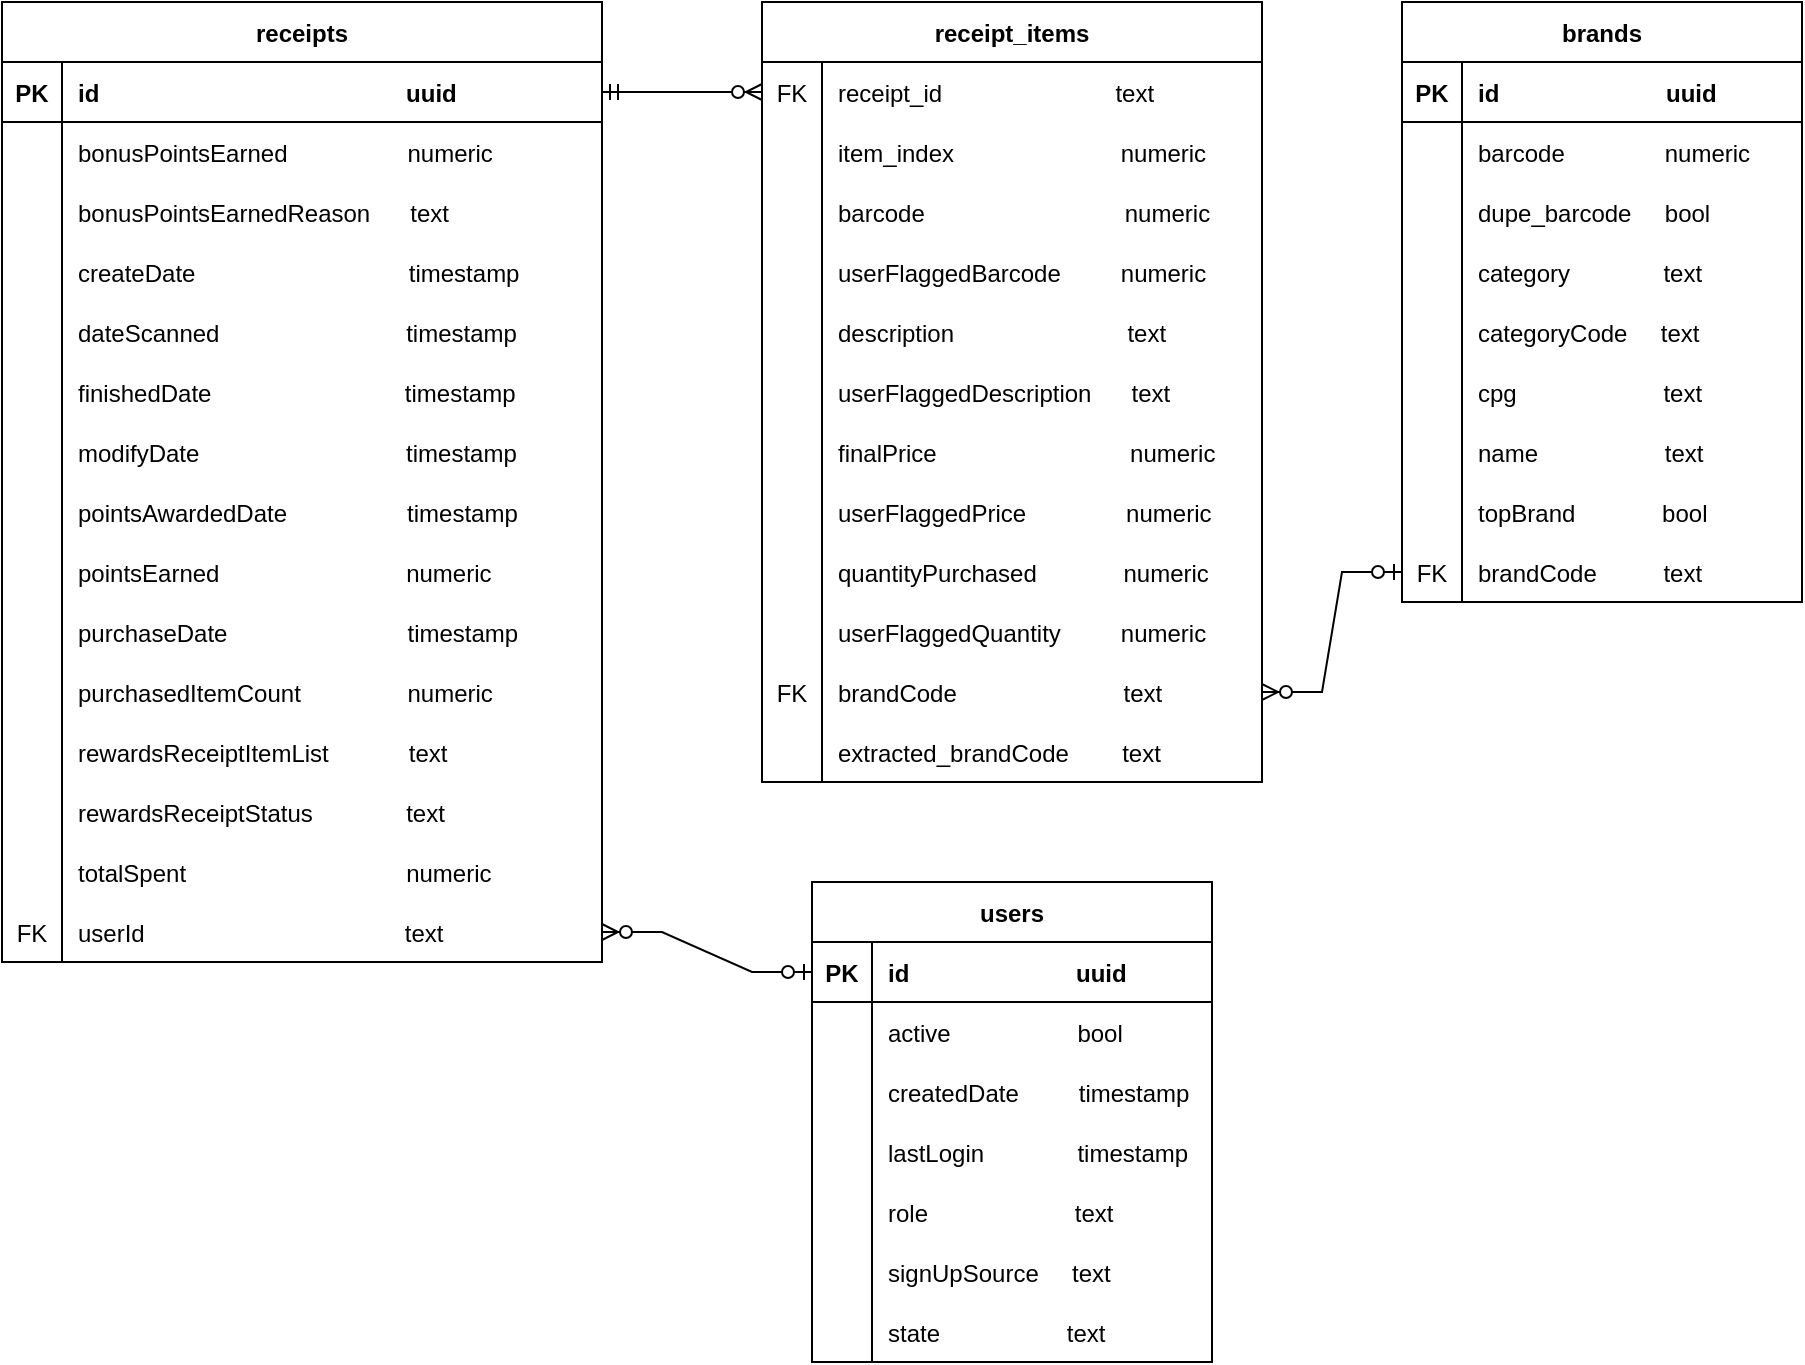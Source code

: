 <mxfile version="20.3.6" type="device"><diagram id="R2lEEEUBdFMjLlhIrx00" name="Page-1"><mxGraphModel dx="1089" dy="1278" grid="1" gridSize="10" guides="1" tooltips="1" connect="1" arrows="1" fold="1" page="1" pageScale="1" pageWidth="850" pageHeight="1100" math="0" shadow="0" extFonts="Permanent Marker^https://fonts.googleapis.com/css?family=Permanent+Marker"><root><mxCell id="0"/><mxCell id="1" parent="0"/><mxCell id="abhxAOQpCdb0KNwSJZCT-45" value="brands" style="shape=table;startSize=30;container=1;collapsible=1;childLayout=tableLayout;fixedRows=1;rowLines=0;fontStyle=1;align=center;resizeLast=1;" parent="1" vertex="1"><mxGeometry x="720" y="380" width="200" height="300" as="geometry"><mxRectangle x="440" y="600" width="70" height="30" as="alternateBounds"/></mxGeometry></mxCell><mxCell id="abhxAOQpCdb0KNwSJZCT-46" value="" style="shape=tableRow;horizontal=0;startSize=0;swimlaneHead=0;swimlaneBody=0;fillColor=none;collapsible=0;dropTarget=0;points=[[0,0.5],[1,0.5]];portConstraint=eastwest;top=0;left=0;right=0;bottom=1;" parent="abhxAOQpCdb0KNwSJZCT-45" vertex="1"><mxGeometry y="30" width="200" height="30" as="geometry"/></mxCell><mxCell id="abhxAOQpCdb0KNwSJZCT-47" value="PK" style="shape=partialRectangle;connectable=0;fillColor=none;top=0;left=0;bottom=0;right=0;fontStyle=1;overflow=hidden;" parent="abhxAOQpCdb0KNwSJZCT-46" vertex="1"><mxGeometry width="30" height="30" as="geometry"><mxRectangle width="30" height="30" as="alternateBounds"/></mxGeometry></mxCell><mxCell id="abhxAOQpCdb0KNwSJZCT-48" value="id                         uuid" style="shape=partialRectangle;connectable=0;fillColor=none;top=0;left=0;bottom=0;right=0;align=left;spacingLeft=6;fontStyle=1;overflow=hidden;" parent="abhxAOQpCdb0KNwSJZCT-46" vertex="1"><mxGeometry x="30" width="170" height="30" as="geometry"><mxRectangle width="170" height="30" as="alternateBounds"/></mxGeometry></mxCell><mxCell id="abhxAOQpCdb0KNwSJZCT-52" value="" style="shape=tableRow;horizontal=0;startSize=0;swimlaneHead=0;swimlaneBody=0;fillColor=none;collapsible=0;dropTarget=0;points=[[0,0.5],[1,0.5]];portConstraint=eastwest;top=0;left=0;right=0;bottom=0;" parent="abhxAOQpCdb0KNwSJZCT-45" vertex="1"><mxGeometry y="60" width="200" height="30" as="geometry"/></mxCell><mxCell id="abhxAOQpCdb0KNwSJZCT-53" value="" style="shape=partialRectangle;connectable=0;fillColor=none;top=0;left=0;bottom=0;right=0;editable=1;overflow=hidden;" parent="abhxAOQpCdb0KNwSJZCT-52" vertex="1"><mxGeometry width="30" height="30" as="geometry"><mxRectangle width="30" height="30" as="alternateBounds"/></mxGeometry></mxCell><mxCell id="abhxAOQpCdb0KNwSJZCT-54" value="barcode               numeric" style="shape=partialRectangle;connectable=0;fillColor=none;top=0;left=0;bottom=0;right=0;align=left;spacingLeft=6;overflow=hidden;" parent="abhxAOQpCdb0KNwSJZCT-52" vertex="1"><mxGeometry x="30" width="170" height="30" as="geometry"><mxRectangle width="170" height="30" as="alternateBounds"/></mxGeometry></mxCell><mxCell id="wHL3rknPHMb8ilde0WU6-1" value="" style="shape=tableRow;horizontal=0;startSize=0;swimlaneHead=0;swimlaneBody=0;fillColor=none;collapsible=0;dropTarget=0;points=[[0,0.5],[1,0.5]];portConstraint=eastwest;top=0;left=0;right=0;bottom=0;" parent="abhxAOQpCdb0KNwSJZCT-45" vertex="1"><mxGeometry y="90" width="200" height="30" as="geometry"/></mxCell><mxCell id="wHL3rknPHMb8ilde0WU6-2" value="" style="shape=partialRectangle;connectable=0;fillColor=none;top=0;left=0;bottom=0;right=0;editable=1;overflow=hidden;" parent="wHL3rknPHMb8ilde0WU6-1" vertex="1"><mxGeometry width="30" height="30" as="geometry"><mxRectangle width="30" height="30" as="alternateBounds"/></mxGeometry></mxCell><mxCell id="wHL3rknPHMb8ilde0WU6-3" value="dupe_barcode     bool" style="shape=partialRectangle;connectable=0;fillColor=none;top=0;left=0;bottom=0;right=0;align=left;spacingLeft=6;overflow=hidden;" parent="wHL3rknPHMb8ilde0WU6-1" vertex="1"><mxGeometry x="30" width="170" height="30" as="geometry"><mxRectangle width="170" height="30" as="alternateBounds"/></mxGeometry></mxCell><mxCell id="abhxAOQpCdb0KNwSJZCT-55" value="" style="shape=tableRow;horizontal=0;startSize=0;swimlaneHead=0;swimlaneBody=0;fillColor=none;collapsible=0;dropTarget=0;points=[[0,0.5],[1,0.5]];portConstraint=eastwest;top=0;left=0;right=0;bottom=0;" parent="abhxAOQpCdb0KNwSJZCT-45" vertex="1"><mxGeometry y="120" width="200" height="30" as="geometry"/></mxCell><mxCell id="abhxAOQpCdb0KNwSJZCT-56" value="" style="shape=partialRectangle;connectable=0;fillColor=none;top=0;left=0;bottom=0;right=0;editable=1;overflow=hidden;" parent="abhxAOQpCdb0KNwSJZCT-55" vertex="1"><mxGeometry width="30" height="30" as="geometry"><mxRectangle width="30" height="30" as="alternateBounds"/></mxGeometry></mxCell><mxCell id="abhxAOQpCdb0KNwSJZCT-57" value="category              text" style="shape=partialRectangle;connectable=0;fillColor=none;top=0;left=0;bottom=0;right=0;align=left;spacingLeft=6;overflow=hidden;" parent="abhxAOQpCdb0KNwSJZCT-55" vertex="1"><mxGeometry x="30" width="170" height="30" as="geometry"><mxRectangle width="170" height="30" as="alternateBounds"/></mxGeometry></mxCell><mxCell id="abhxAOQpCdb0KNwSJZCT-68" value="" style="shape=tableRow;horizontal=0;startSize=0;swimlaneHead=0;swimlaneBody=0;fillColor=none;collapsible=0;dropTarget=0;points=[[0,0.5],[1,0.5]];portConstraint=eastwest;top=0;left=0;right=0;bottom=0;" parent="abhxAOQpCdb0KNwSJZCT-45" vertex="1"><mxGeometry y="150" width="200" height="30" as="geometry"/></mxCell><mxCell id="abhxAOQpCdb0KNwSJZCT-69" value="" style="shape=partialRectangle;connectable=0;fillColor=none;top=0;left=0;bottom=0;right=0;editable=1;overflow=hidden;" parent="abhxAOQpCdb0KNwSJZCT-68" vertex="1"><mxGeometry width="30" height="30" as="geometry"><mxRectangle width="30" height="30" as="alternateBounds"/></mxGeometry></mxCell><mxCell id="abhxAOQpCdb0KNwSJZCT-70" value="categoryCode     text" style="shape=partialRectangle;connectable=0;fillColor=none;top=0;left=0;bottom=0;right=0;align=left;spacingLeft=6;overflow=hidden;" parent="abhxAOQpCdb0KNwSJZCT-68" vertex="1"><mxGeometry x="30" width="170" height="30" as="geometry"><mxRectangle width="170" height="30" as="alternateBounds"/></mxGeometry></mxCell><mxCell id="abhxAOQpCdb0KNwSJZCT-71" value="" style="shape=tableRow;horizontal=0;startSize=0;swimlaneHead=0;swimlaneBody=0;fillColor=none;collapsible=0;dropTarget=0;points=[[0,0.5],[1,0.5]];portConstraint=eastwest;top=0;left=0;right=0;bottom=0;" parent="abhxAOQpCdb0KNwSJZCT-45" vertex="1"><mxGeometry y="180" width="200" height="30" as="geometry"/></mxCell><mxCell id="abhxAOQpCdb0KNwSJZCT-72" value="" style="shape=partialRectangle;connectable=0;fillColor=none;top=0;left=0;bottom=0;right=0;editable=1;overflow=hidden;" parent="abhxAOQpCdb0KNwSJZCT-71" vertex="1"><mxGeometry width="30" height="30" as="geometry"><mxRectangle width="30" height="30" as="alternateBounds"/></mxGeometry></mxCell><mxCell id="abhxAOQpCdb0KNwSJZCT-73" value="cpg                      text" style="shape=partialRectangle;connectable=0;fillColor=none;top=0;left=0;bottom=0;right=0;align=left;spacingLeft=6;overflow=hidden;" parent="abhxAOQpCdb0KNwSJZCT-71" vertex="1"><mxGeometry x="30" width="170" height="30" as="geometry"><mxRectangle width="170" height="30" as="alternateBounds"/></mxGeometry></mxCell><mxCell id="abhxAOQpCdb0KNwSJZCT-74" value="" style="shape=tableRow;horizontal=0;startSize=0;swimlaneHead=0;swimlaneBody=0;fillColor=none;collapsible=0;dropTarget=0;points=[[0,0.5],[1,0.5]];portConstraint=eastwest;top=0;left=0;right=0;bottom=0;" parent="abhxAOQpCdb0KNwSJZCT-45" vertex="1"><mxGeometry y="210" width="200" height="30" as="geometry"/></mxCell><mxCell id="abhxAOQpCdb0KNwSJZCT-75" value="" style="shape=partialRectangle;connectable=0;fillColor=none;top=0;left=0;bottom=0;right=0;editable=1;overflow=hidden;" parent="abhxAOQpCdb0KNwSJZCT-74" vertex="1"><mxGeometry width="30" height="30" as="geometry"><mxRectangle width="30" height="30" as="alternateBounds"/></mxGeometry></mxCell><mxCell id="abhxAOQpCdb0KNwSJZCT-76" value="name                   text" style="shape=partialRectangle;connectable=0;fillColor=none;top=0;left=0;bottom=0;right=0;align=left;spacingLeft=6;overflow=hidden;" parent="abhxAOQpCdb0KNwSJZCT-74" vertex="1"><mxGeometry x="30" width="170" height="30" as="geometry"><mxRectangle width="170" height="30" as="alternateBounds"/></mxGeometry></mxCell><mxCell id="abhxAOQpCdb0KNwSJZCT-77" value="" style="shape=tableRow;horizontal=0;startSize=0;swimlaneHead=0;swimlaneBody=0;fillColor=none;collapsible=0;dropTarget=0;points=[[0,0.5],[1,0.5]];portConstraint=eastwest;top=0;left=0;right=0;bottom=0;" parent="abhxAOQpCdb0KNwSJZCT-45" vertex="1"><mxGeometry y="240" width="200" height="30" as="geometry"/></mxCell><mxCell id="abhxAOQpCdb0KNwSJZCT-78" value="" style="shape=partialRectangle;connectable=0;fillColor=none;top=0;left=0;bottom=0;right=0;editable=1;overflow=hidden;" parent="abhxAOQpCdb0KNwSJZCT-77" vertex="1"><mxGeometry width="30" height="30" as="geometry"><mxRectangle width="30" height="30" as="alternateBounds"/></mxGeometry></mxCell><mxCell id="abhxAOQpCdb0KNwSJZCT-79" value="topBrand             bool" style="shape=partialRectangle;connectable=0;fillColor=none;top=0;left=0;bottom=0;right=0;align=left;spacingLeft=6;overflow=hidden;" parent="abhxAOQpCdb0KNwSJZCT-77" vertex="1"><mxGeometry x="30" width="170" height="30" as="geometry"><mxRectangle width="170" height="30" as="alternateBounds"/></mxGeometry></mxCell><mxCell id="abhxAOQpCdb0KNwSJZCT-80" value="" style="shape=tableRow;horizontal=0;startSize=0;swimlaneHead=0;swimlaneBody=0;fillColor=none;collapsible=0;dropTarget=0;points=[[0,0.5],[1,0.5]];portConstraint=eastwest;top=0;left=0;right=0;bottom=0;" parent="abhxAOQpCdb0KNwSJZCT-45" vertex="1"><mxGeometry y="270" width="200" height="30" as="geometry"/></mxCell><mxCell id="abhxAOQpCdb0KNwSJZCT-81" value="FK" style="shape=partialRectangle;connectable=0;fillColor=none;top=0;left=0;bottom=0;right=0;editable=1;overflow=hidden;" parent="abhxAOQpCdb0KNwSJZCT-80" vertex="1"><mxGeometry width="30" height="30" as="geometry"><mxRectangle width="30" height="30" as="alternateBounds"/></mxGeometry></mxCell><mxCell id="abhxAOQpCdb0KNwSJZCT-82" value="brandCode          text" style="shape=partialRectangle;connectable=0;fillColor=none;top=0;left=0;bottom=0;right=0;align=left;spacingLeft=6;overflow=hidden;" parent="abhxAOQpCdb0KNwSJZCT-80" vertex="1"><mxGeometry x="30" width="170" height="30" as="geometry"><mxRectangle width="170" height="30" as="alternateBounds"/></mxGeometry></mxCell><mxCell id="abhxAOQpCdb0KNwSJZCT-108" value="users" style="shape=table;startSize=30;container=1;collapsible=1;childLayout=tableLayout;fixedRows=1;rowLines=0;fontStyle=1;align=center;resizeLast=1;" parent="1" vertex="1"><mxGeometry x="425" y="820" width="200" height="240" as="geometry"><mxRectangle x="440" y="600" width="70" height="30" as="alternateBounds"/></mxGeometry></mxCell><mxCell id="abhxAOQpCdb0KNwSJZCT-109" value="" style="shape=tableRow;horizontal=0;startSize=0;swimlaneHead=0;swimlaneBody=0;fillColor=none;collapsible=0;dropTarget=0;points=[[0,0.5],[1,0.5]];portConstraint=eastwest;top=0;left=0;right=0;bottom=1;" parent="abhxAOQpCdb0KNwSJZCT-108" vertex="1"><mxGeometry y="30" width="200" height="30" as="geometry"/></mxCell><mxCell id="abhxAOQpCdb0KNwSJZCT-110" value="PK" style="shape=partialRectangle;connectable=0;fillColor=none;top=0;left=0;bottom=0;right=0;fontStyle=1;overflow=hidden;" parent="abhxAOQpCdb0KNwSJZCT-109" vertex="1"><mxGeometry width="30" height="30" as="geometry"><mxRectangle width="30" height="30" as="alternateBounds"/></mxGeometry></mxCell><mxCell id="abhxAOQpCdb0KNwSJZCT-111" value="id                         uuid" style="shape=partialRectangle;connectable=0;fillColor=none;top=0;left=0;bottom=0;right=0;align=left;spacingLeft=6;fontStyle=1;overflow=hidden;" parent="abhxAOQpCdb0KNwSJZCT-109" vertex="1"><mxGeometry x="30" width="170" height="30" as="geometry"><mxRectangle width="170" height="30" as="alternateBounds"/></mxGeometry></mxCell><mxCell id="abhxAOQpCdb0KNwSJZCT-115" value="" style="shape=tableRow;horizontal=0;startSize=0;swimlaneHead=0;swimlaneBody=0;fillColor=none;collapsible=0;dropTarget=0;points=[[0,0.5],[1,0.5]];portConstraint=eastwest;top=0;left=0;right=0;bottom=0;" parent="abhxAOQpCdb0KNwSJZCT-108" vertex="1"><mxGeometry y="60" width="200" height="30" as="geometry"/></mxCell><mxCell id="abhxAOQpCdb0KNwSJZCT-116" value="" style="shape=partialRectangle;connectable=0;fillColor=none;top=0;left=0;bottom=0;right=0;editable=1;overflow=hidden;" parent="abhxAOQpCdb0KNwSJZCT-115" vertex="1"><mxGeometry width="30" height="30" as="geometry"><mxRectangle width="30" height="30" as="alternateBounds"/></mxGeometry></mxCell><mxCell id="abhxAOQpCdb0KNwSJZCT-117" value="active                   bool" style="shape=partialRectangle;connectable=0;fillColor=none;top=0;left=0;bottom=0;right=0;align=left;spacingLeft=6;overflow=hidden;" parent="abhxAOQpCdb0KNwSJZCT-115" vertex="1"><mxGeometry x="30" width="170" height="30" as="geometry"><mxRectangle width="170" height="30" as="alternateBounds"/></mxGeometry></mxCell><mxCell id="abhxAOQpCdb0KNwSJZCT-118" value="" style="shape=tableRow;horizontal=0;startSize=0;swimlaneHead=0;swimlaneBody=0;fillColor=none;collapsible=0;dropTarget=0;points=[[0,0.5],[1,0.5]];portConstraint=eastwest;top=0;left=0;right=0;bottom=0;" parent="abhxAOQpCdb0KNwSJZCT-108" vertex="1"><mxGeometry y="90" width="200" height="30" as="geometry"/></mxCell><mxCell id="abhxAOQpCdb0KNwSJZCT-119" value="" style="shape=partialRectangle;connectable=0;fillColor=none;top=0;left=0;bottom=0;right=0;editable=1;overflow=hidden;" parent="abhxAOQpCdb0KNwSJZCT-118" vertex="1"><mxGeometry width="30" height="30" as="geometry"><mxRectangle width="30" height="30" as="alternateBounds"/></mxGeometry></mxCell><mxCell id="abhxAOQpCdb0KNwSJZCT-120" value="createdDate         timestamp" style="shape=partialRectangle;connectable=0;fillColor=none;top=0;left=0;bottom=0;right=0;align=left;spacingLeft=6;overflow=hidden;" parent="abhxAOQpCdb0KNwSJZCT-118" vertex="1"><mxGeometry x="30" width="170" height="30" as="geometry"><mxRectangle width="170" height="30" as="alternateBounds"/></mxGeometry></mxCell><mxCell id="abhxAOQpCdb0KNwSJZCT-127" value="" style="shape=tableRow;horizontal=0;startSize=0;swimlaneHead=0;swimlaneBody=0;fillColor=none;collapsible=0;dropTarget=0;points=[[0,0.5],[1,0.5]];portConstraint=eastwest;top=0;left=0;right=0;bottom=0;" parent="abhxAOQpCdb0KNwSJZCT-108" vertex="1"><mxGeometry y="120" width="200" height="30" as="geometry"/></mxCell><mxCell id="abhxAOQpCdb0KNwSJZCT-128" value="" style="shape=partialRectangle;connectable=0;fillColor=none;top=0;left=0;bottom=0;right=0;editable=1;overflow=hidden;" parent="abhxAOQpCdb0KNwSJZCT-127" vertex="1"><mxGeometry width="30" height="30" as="geometry"><mxRectangle width="30" height="30" as="alternateBounds"/></mxGeometry></mxCell><mxCell id="abhxAOQpCdb0KNwSJZCT-129" value="lastLogin              timestamp" style="shape=partialRectangle;connectable=0;fillColor=none;top=0;left=0;bottom=0;right=0;align=left;spacingLeft=6;overflow=hidden;" parent="abhxAOQpCdb0KNwSJZCT-127" vertex="1"><mxGeometry x="30" width="170" height="30" as="geometry"><mxRectangle width="170" height="30" as="alternateBounds"/></mxGeometry></mxCell><mxCell id="abhxAOQpCdb0KNwSJZCT-130" value="" style="shape=tableRow;horizontal=0;startSize=0;swimlaneHead=0;swimlaneBody=0;fillColor=none;collapsible=0;dropTarget=0;points=[[0,0.5],[1,0.5]];portConstraint=eastwest;top=0;left=0;right=0;bottom=0;" parent="abhxAOQpCdb0KNwSJZCT-108" vertex="1"><mxGeometry y="150" width="200" height="30" as="geometry"/></mxCell><mxCell id="abhxAOQpCdb0KNwSJZCT-131" value="" style="shape=partialRectangle;connectable=0;fillColor=none;top=0;left=0;bottom=0;right=0;editable=1;overflow=hidden;" parent="abhxAOQpCdb0KNwSJZCT-130" vertex="1"><mxGeometry width="30" height="30" as="geometry"><mxRectangle width="30" height="30" as="alternateBounds"/></mxGeometry></mxCell><mxCell id="abhxAOQpCdb0KNwSJZCT-132" value="role                      text" style="shape=partialRectangle;connectable=0;fillColor=none;top=0;left=0;bottom=0;right=0;align=left;spacingLeft=6;overflow=hidden;" parent="abhxAOQpCdb0KNwSJZCT-130" vertex="1"><mxGeometry x="30" width="170" height="30" as="geometry"><mxRectangle width="170" height="30" as="alternateBounds"/></mxGeometry></mxCell><mxCell id="abhxAOQpCdb0KNwSJZCT-133" value="" style="shape=tableRow;horizontal=0;startSize=0;swimlaneHead=0;swimlaneBody=0;fillColor=none;collapsible=0;dropTarget=0;points=[[0,0.5],[1,0.5]];portConstraint=eastwest;top=0;left=0;right=0;bottom=0;" parent="abhxAOQpCdb0KNwSJZCT-108" vertex="1"><mxGeometry y="180" width="200" height="30" as="geometry"/></mxCell><mxCell id="abhxAOQpCdb0KNwSJZCT-134" value="" style="shape=partialRectangle;connectable=0;fillColor=none;top=0;left=0;bottom=0;right=0;editable=1;overflow=hidden;" parent="abhxAOQpCdb0KNwSJZCT-133" vertex="1"><mxGeometry width="30" height="30" as="geometry"><mxRectangle width="30" height="30" as="alternateBounds"/></mxGeometry></mxCell><mxCell id="abhxAOQpCdb0KNwSJZCT-135" value="signUpSource     text" style="shape=partialRectangle;connectable=0;fillColor=none;top=0;left=0;bottom=0;right=0;align=left;spacingLeft=6;overflow=hidden;" parent="abhxAOQpCdb0KNwSJZCT-133" vertex="1"><mxGeometry x="30" width="170" height="30" as="geometry"><mxRectangle width="170" height="30" as="alternateBounds"/></mxGeometry></mxCell><mxCell id="abhxAOQpCdb0KNwSJZCT-143" value="" style="shape=tableRow;horizontal=0;startSize=0;swimlaneHead=0;swimlaneBody=0;fillColor=none;collapsible=0;dropTarget=0;points=[[0,0.5],[1,0.5]];portConstraint=eastwest;top=0;left=0;right=0;bottom=0;" parent="abhxAOQpCdb0KNwSJZCT-108" vertex="1"><mxGeometry y="210" width="200" height="30" as="geometry"/></mxCell><mxCell id="abhxAOQpCdb0KNwSJZCT-144" value="" style="shape=partialRectangle;connectable=0;fillColor=none;top=0;left=0;bottom=0;right=0;editable=1;overflow=hidden;" parent="abhxAOQpCdb0KNwSJZCT-143" vertex="1"><mxGeometry width="30" height="30" as="geometry"><mxRectangle width="30" height="30" as="alternateBounds"/></mxGeometry></mxCell><mxCell id="abhxAOQpCdb0KNwSJZCT-145" value="state                   text" style="shape=partialRectangle;connectable=0;fillColor=none;top=0;left=0;bottom=0;right=0;align=left;spacingLeft=6;overflow=hidden;" parent="abhxAOQpCdb0KNwSJZCT-143" vertex="1"><mxGeometry x="30" width="170" height="30" as="geometry"><mxRectangle width="170" height="30" as="alternateBounds"/></mxGeometry></mxCell><mxCell id="abhxAOQpCdb0KNwSJZCT-152" value="receipts" style="shape=table;startSize=30;container=1;collapsible=1;childLayout=tableLayout;fixedRows=1;rowLines=0;fontStyle=1;align=center;resizeLast=1;" parent="1" vertex="1"><mxGeometry x="20" y="380" width="300" height="480" as="geometry"><mxRectangle x="80" y="490" width="70" height="30" as="alternateBounds"/></mxGeometry></mxCell><mxCell id="abhxAOQpCdb0KNwSJZCT-153" value="" style="shape=tableRow;horizontal=0;startSize=0;swimlaneHead=0;swimlaneBody=0;fillColor=none;collapsible=0;dropTarget=0;points=[[0,0.5],[1,0.5]];portConstraint=eastwest;top=0;left=0;right=0;bottom=1;" parent="abhxAOQpCdb0KNwSJZCT-152" vertex="1"><mxGeometry y="30" width="300" height="30" as="geometry"/></mxCell><mxCell id="abhxAOQpCdb0KNwSJZCT-154" value="PK" style="shape=partialRectangle;connectable=0;fillColor=none;top=0;left=0;bottom=0;right=0;fontStyle=1;overflow=hidden;" parent="abhxAOQpCdb0KNwSJZCT-153" vertex="1"><mxGeometry width="30" height="30" as="geometry"><mxRectangle width="30" height="30" as="alternateBounds"/></mxGeometry></mxCell><mxCell id="abhxAOQpCdb0KNwSJZCT-155" value="id                                              uuid" style="shape=partialRectangle;connectable=0;fillColor=none;top=0;left=0;bottom=0;right=0;align=left;spacingLeft=6;fontStyle=1;overflow=hidden;" parent="abhxAOQpCdb0KNwSJZCT-153" vertex="1"><mxGeometry x="30" width="270" height="30" as="geometry"><mxRectangle width="270" height="30" as="alternateBounds"/></mxGeometry></mxCell><mxCell id="abhxAOQpCdb0KNwSJZCT-156" value="" style="shape=tableRow;horizontal=0;startSize=0;swimlaneHead=0;swimlaneBody=0;fillColor=none;collapsible=0;dropTarget=0;points=[[0,0.5],[1,0.5]];portConstraint=eastwest;top=0;left=0;right=0;bottom=0;" parent="abhxAOQpCdb0KNwSJZCT-152" vertex="1"><mxGeometry y="60" width="300" height="30" as="geometry"/></mxCell><mxCell id="abhxAOQpCdb0KNwSJZCT-157" value="" style="shape=partialRectangle;connectable=0;fillColor=none;top=0;left=0;bottom=0;right=0;editable=1;overflow=hidden;" parent="abhxAOQpCdb0KNwSJZCT-156" vertex="1"><mxGeometry width="30" height="30" as="geometry"><mxRectangle width="30" height="30" as="alternateBounds"/></mxGeometry></mxCell><mxCell id="abhxAOQpCdb0KNwSJZCT-158" value="bonusPointsEarned                  numeric" style="shape=partialRectangle;connectable=0;fillColor=none;top=0;left=0;bottom=0;right=0;align=left;spacingLeft=6;overflow=hidden;" parent="abhxAOQpCdb0KNwSJZCT-156" vertex="1"><mxGeometry x="30" width="270" height="30" as="geometry"><mxRectangle width="270" height="30" as="alternateBounds"/></mxGeometry></mxCell><mxCell id="abhxAOQpCdb0KNwSJZCT-159" value="" style="shape=tableRow;horizontal=0;startSize=0;swimlaneHead=0;swimlaneBody=0;fillColor=none;collapsible=0;dropTarget=0;points=[[0,0.5],[1,0.5]];portConstraint=eastwest;top=0;left=0;right=0;bottom=0;" parent="abhxAOQpCdb0KNwSJZCT-152" vertex="1"><mxGeometry y="90" width="300" height="30" as="geometry"/></mxCell><mxCell id="abhxAOQpCdb0KNwSJZCT-160" value="" style="shape=partialRectangle;connectable=0;fillColor=none;top=0;left=0;bottom=0;right=0;editable=1;overflow=hidden;" parent="abhxAOQpCdb0KNwSJZCT-159" vertex="1"><mxGeometry width="30" height="30" as="geometry"><mxRectangle width="30" height="30" as="alternateBounds"/></mxGeometry></mxCell><mxCell id="abhxAOQpCdb0KNwSJZCT-161" value="bonusPointsEarnedReason      text" style="shape=partialRectangle;connectable=0;fillColor=none;top=0;left=0;bottom=0;right=0;align=left;spacingLeft=6;overflow=hidden;" parent="abhxAOQpCdb0KNwSJZCT-159" vertex="1"><mxGeometry x="30" width="270" height="30" as="geometry"><mxRectangle width="270" height="30" as="alternateBounds"/></mxGeometry></mxCell><mxCell id="abhxAOQpCdb0KNwSJZCT-162" value="" style="shape=tableRow;horizontal=0;startSize=0;swimlaneHead=0;swimlaneBody=0;fillColor=none;collapsible=0;dropTarget=0;points=[[0,0.5],[1,0.5]];portConstraint=eastwest;top=0;left=0;right=0;bottom=0;" parent="abhxAOQpCdb0KNwSJZCT-152" vertex="1"><mxGeometry y="120" width="300" height="30" as="geometry"/></mxCell><mxCell id="abhxAOQpCdb0KNwSJZCT-163" value="" style="shape=partialRectangle;connectable=0;fillColor=none;top=0;left=0;bottom=0;right=0;editable=1;overflow=hidden;" parent="abhxAOQpCdb0KNwSJZCT-162" vertex="1"><mxGeometry width="30" height="30" as="geometry"><mxRectangle width="30" height="30" as="alternateBounds"/></mxGeometry></mxCell><mxCell id="abhxAOQpCdb0KNwSJZCT-164" value="createDate                                timestamp" style="shape=partialRectangle;connectable=0;fillColor=none;top=0;left=0;bottom=0;right=0;align=left;spacingLeft=6;overflow=hidden;" parent="abhxAOQpCdb0KNwSJZCT-162" vertex="1"><mxGeometry x="30" width="270" height="30" as="geometry"><mxRectangle width="270" height="30" as="alternateBounds"/></mxGeometry></mxCell><mxCell id="abhxAOQpCdb0KNwSJZCT-165" value="" style="shape=tableRow;horizontal=0;startSize=0;swimlaneHead=0;swimlaneBody=0;fillColor=none;collapsible=0;dropTarget=0;points=[[0,0.5],[1,0.5]];portConstraint=eastwest;top=0;left=0;right=0;bottom=0;" parent="abhxAOQpCdb0KNwSJZCT-152" vertex="1"><mxGeometry y="150" width="300" height="30" as="geometry"/></mxCell><mxCell id="abhxAOQpCdb0KNwSJZCT-166" value="" style="shape=partialRectangle;connectable=0;fillColor=none;top=0;left=0;bottom=0;right=0;editable=1;overflow=hidden;" parent="abhxAOQpCdb0KNwSJZCT-165" vertex="1"><mxGeometry width="30" height="30" as="geometry"><mxRectangle width="30" height="30" as="alternateBounds"/></mxGeometry></mxCell><mxCell id="abhxAOQpCdb0KNwSJZCT-167" value="dateScanned                            timestamp" style="shape=partialRectangle;connectable=0;fillColor=none;top=0;left=0;bottom=0;right=0;align=left;spacingLeft=6;overflow=hidden;" parent="abhxAOQpCdb0KNwSJZCT-165" vertex="1"><mxGeometry x="30" width="270" height="30" as="geometry"><mxRectangle width="270" height="30" as="alternateBounds"/></mxGeometry></mxCell><mxCell id="abhxAOQpCdb0KNwSJZCT-168" value="" style="shape=tableRow;horizontal=0;startSize=0;swimlaneHead=0;swimlaneBody=0;fillColor=none;collapsible=0;dropTarget=0;points=[[0,0.5],[1,0.5]];portConstraint=eastwest;top=0;left=0;right=0;bottom=0;" parent="abhxAOQpCdb0KNwSJZCT-152" vertex="1"><mxGeometry y="180" width="300" height="30" as="geometry"/></mxCell><mxCell id="abhxAOQpCdb0KNwSJZCT-169" value="" style="shape=partialRectangle;connectable=0;fillColor=none;top=0;left=0;bottom=0;right=0;editable=1;overflow=hidden;" parent="abhxAOQpCdb0KNwSJZCT-168" vertex="1"><mxGeometry width="30" height="30" as="geometry"><mxRectangle width="30" height="30" as="alternateBounds"/></mxGeometry></mxCell><mxCell id="abhxAOQpCdb0KNwSJZCT-170" value="finishedDate                             timestamp" style="shape=partialRectangle;connectable=0;fillColor=none;top=0;left=0;bottom=0;right=0;align=left;spacingLeft=6;overflow=hidden;" parent="abhxAOQpCdb0KNwSJZCT-168" vertex="1"><mxGeometry x="30" width="270" height="30" as="geometry"><mxRectangle width="270" height="30" as="alternateBounds"/></mxGeometry></mxCell><mxCell id="abhxAOQpCdb0KNwSJZCT-171" value="" style="shape=tableRow;horizontal=0;startSize=0;swimlaneHead=0;swimlaneBody=0;fillColor=none;collapsible=0;dropTarget=0;points=[[0,0.5],[1,0.5]];portConstraint=eastwest;top=0;left=0;right=0;bottom=0;" parent="abhxAOQpCdb0KNwSJZCT-152" vertex="1"><mxGeometry y="210" width="300" height="30" as="geometry"/></mxCell><mxCell id="abhxAOQpCdb0KNwSJZCT-172" value="" style="shape=partialRectangle;connectable=0;fillColor=none;top=0;left=0;bottom=0;right=0;editable=1;overflow=hidden;" parent="abhxAOQpCdb0KNwSJZCT-171" vertex="1"><mxGeometry width="30" height="30" as="geometry"><mxRectangle width="30" height="30" as="alternateBounds"/></mxGeometry></mxCell><mxCell id="abhxAOQpCdb0KNwSJZCT-173" value="modifyDate                               timestamp" style="shape=partialRectangle;connectable=0;fillColor=none;top=0;left=0;bottom=0;right=0;align=left;spacingLeft=6;overflow=hidden;" parent="abhxAOQpCdb0KNwSJZCT-171" vertex="1"><mxGeometry x="30" width="270" height="30" as="geometry"><mxRectangle width="270" height="30" as="alternateBounds"/></mxGeometry></mxCell><mxCell id="abhxAOQpCdb0KNwSJZCT-175" value="" style="shape=tableRow;horizontal=0;startSize=0;swimlaneHead=0;swimlaneBody=0;fillColor=none;collapsible=0;dropTarget=0;points=[[0,0.5],[1,0.5]];portConstraint=eastwest;top=0;left=0;right=0;bottom=0;" parent="abhxAOQpCdb0KNwSJZCT-152" vertex="1"><mxGeometry y="240" width="300" height="30" as="geometry"/></mxCell><mxCell id="abhxAOQpCdb0KNwSJZCT-176" value="" style="shape=partialRectangle;connectable=0;fillColor=none;top=0;left=0;bottom=0;right=0;editable=1;overflow=hidden;" parent="abhxAOQpCdb0KNwSJZCT-175" vertex="1"><mxGeometry width="30" height="30" as="geometry"><mxRectangle width="30" height="30" as="alternateBounds"/></mxGeometry></mxCell><mxCell id="abhxAOQpCdb0KNwSJZCT-177" value="pointsAwardedDate                  timestamp" style="shape=partialRectangle;connectable=0;fillColor=none;top=0;left=0;bottom=0;right=0;align=left;spacingLeft=6;overflow=hidden;" parent="abhxAOQpCdb0KNwSJZCT-175" vertex="1"><mxGeometry x="30" width="270" height="30" as="geometry"><mxRectangle width="270" height="30" as="alternateBounds"/></mxGeometry></mxCell><mxCell id="abhxAOQpCdb0KNwSJZCT-181" value="" style="shape=tableRow;horizontal=0;startSize=0;swimlaneHead=0;swimlaneBody=0;fillColor=none;collapsible=0;dropTarget=0;points=[[0,0.5],[1,0.5]];portConstraint=eastwest;top=0;left=0;right=0;bottom=0;" parent="abhxAOQpCdb0KNwSJZCT-152" vertex="1"><mxGeometry y="270" width="300" height="30" as="geometry"/></mxCell><mxCell id="abhxAOQpCdb0KNwSJZCT-182" value="" style="shape=partialRectangle;connectable=0;fillColor=none;top=0;left=0;bottom=0;right=0;editable=1;overflow=hidden;" parent="abhxAOQpCdb0KNwSJZCT-181" vertex="1"><mxGeometry width="30" height="30" as="geometry"><mxRectangle width="30" height="30" as="alternateBounds"/></mxGeometry></mxCell><mxCell id="abhxAOQpCdb0KNwSJZCT-183" value="pointsEarned                            numeric" style="shape=partialRectangle;connectable=0;fillColor=none;top=0;left=0;bottom=0;right=0;align=left;spacingLeft=6;overflow=hidden;" parent="abhxAOQpCdb0KNwSJZCT-181" vertex="1"><mxGeometry x="30" width="270" height="30" as="geometry"><mxRectangle width="270" height="30" as="alternateBounds"/></mxGeometry></mxCell><mxCell id="abhxAOQpCdb0KNwSJZCT-178" value="" style="shape=tableRow;horizontal=0;startSize=0;swimlaneHead=0;swimlaneBody=0;fillColor=none;collapsible=0;dropTarget=0;points=[[0,0.5],[1,0.5]];portConstraint=eastwest;top=0;left=0;right=0;bottom=0;" parent="abhxAOQpCdb0KNwSJZCT-152" vertex="1"><mxGeometry y="300" width="300" height="30" as="geometry"/></mxCell><mxCell id="abhxAOQpCdb0KNwSJZCT-179" value="" style="shape=partialRectangle;connectable=0;fillColor=none;top=0;left=0;bottom=0;right=0;editable=1;overflow=hidden;" parent="abhxAOQpCdb0KNwSJZCT-178" vertex="1"><mxGeometry width="30" height="30" as="geometry"><mxRectangle width="30" height="30" as="alternateBounds"/></mxGeometry></mxCell><mxCell id="abhxAOQpCdb0KNwSJZCT-180" value="purchaseDate                           timestamp" style="shape=partialRectangle;connectable=0;fillColor=none;top=0;left=0;bottom=0;right=0;align=left;spacingLeft=6;overflow=hidden;" parent="abhxAOQpCdb0KNwSJZCT-178" vertex="1"><mxGeometry x="30" width="270" height="30" as="geometry"><mxRectangle width="270" height="30" as="alternateBounds"/></mxGeometry></mxCell><mxCell id="abhxAOQpCdb0KNwSJZCT-184" value="" style="shape=tableRow;horizontal=0;startSize=0;swimlaneHead=0;swimlaneBody=0;fillColor=none;collapsible=0;dropTarget=0;points=[[0,0.5],[1,0.5]];portConstraint=eastwest;top=0;left=0;right=0;bottom=0;" parent="abhxAOQpCdb0KNwSJZCT-152" vertex="1"><mxGeometry y="330" width="300" height="30" as="geometry"/></mxCell><mxCell id="abhxAOQpCdb0KNwSJZCT-185" value="" style="shape=partialRectangle;connectable=0;fillColor=none;top=0;left=0;bottom=0;right=0;editable=1;overflow=hidden;" parent="abhxAOQpCdb0KNwSJZCT-184" vertex="1"><mxGeometry width="30" height="30" as="geometry"><mxRectangle width="30" height="30" as="alternateBounds"/></mxGeometry></mxCell><mxCell id="abhxAOQpCdb0KNwSJZCT-186" value="purchasedItemCount                numeric" style="shape=partialRectangle;connectable=0;fillColor=none;top=0;left=0;bottom=0;right=0;align=left;spacingLeft=6;overflow=hidden;" parent="abhxAOQpCdb0KNwSJZCT-184" vertex="1"><mxGeometry x="30" width="270" height="30" as="geometry"><mxRectangle width="270" height="30" as="alternateBounds"/></mxGeometry></mxCell><mxCell id="abhxAOQpCdb0KNwSJZCT-190" value="" style="shape=tableRow;horizontal=0;startSize=0;swimlaneHead=0;swimlaneBody=0;fillColor=none;collapsible=0;dropTarget=0;points=[[0,0.5],[1,0.5]];portConstraint=eastwest;top=0;left=0;right=0;bottom=0;" parent="abhxAOQpCdb0KNwSJZCT-152" vertex="1"><mxGeometry y="360" width="300" height="30" as="geometry"/></mxCell><mxCell id="abhxAOQpCdb0KNwSJZCT-191" value="" style="shape=partialRectangle;connectable=0;fillColor=none;top=0;left=0;bottom=0;right=0;editable=1;overflow=hidden;" parent="abhxAOQpCdb0KNwSJZCT-190" vertex="1"><mxGeometry width="30" height="30" as="geometry"><mxRectangle width="30" height="30" as="alternateBounds"/></mxGeometry></mxCell><mxCell id="abhxAOQpCdb0KNwSJZCT-192" value="rewardsReceiptItemList            text" style="shape=partialRectangle;connectable=0;fillColor=none;top=0;left=0;bottom=0;right=0;align=left;spacingLeft=6;overflow=hidden;" parent="abhxAOQpCdb0KNwSJZCT-190" vertex="1"><mxGeometry x="30" width="270" height="30" as="geometry"><mxRectangle width="270" height="30" as="alternateBounds"/></mxGeometry></mxCell><mxCell id="abhxAOQpCdb0KNwSJZCT-187" value="" style="shape=tableRow;horizontal=0;startSize=0;swimlaneHead=0;swimlaneBody=0;fillColor=none;collapsible=0;dropTarget=0;points=[[0,0.5],[1,0.5]];portConstraint=eastwest;top=0;left=0;right=0;bottom=0;" parent="abhxAOQpCdb0KNwSJZCT-152" vertex="1"><mxGeometry y="390" width="300" height="30" as="geometry"/></mxCell><mxCell id="abhxAOQpCdb0KNwSJZCT-188" value="" style="shape=partialRectangle;connectable=0;fillColor=none;top=0;left=0;bottom=0;right=0;editable=1;overflow=hidden;" parent="abhxAOQpCdb0KNwSJZCT-187" vertex="1"><mxGeometry width="30" height="30" as="geometry"><mxRectangle width="30" height="30" as="alternateBounds"/></mxGeometry></mxCell><mxCell id="abhxAOQpCdb0KNwSJZCT-189" value="rewardsReceiptStatus              text" style="shape=partialRectangle;connectable=0;fillColor=none;top=0;left=0;bottom=0;right=0;align=left;spacingLeft=6;overflow=hidden;" parent="abhxAOQpCdb0KNwSJZCT-187" vertex="1"><mxGeometry x="30" width="270" height="30" as="geometry"><mxRectangle width="270" height="30" as="alternateBounds"/></mxGeometry></mxCell><mxCell id="abhxAOQpCdb0KNwSJZCT-193" value="" style="shape=tableRow;horizontal=0;startSize=0;swimlaneHead=0;swimlaneBody=0;fillColor=none;collapsible=0;dropTarget=0;points=[[0,0.5],[1,0.5]];portConstraint=eastwest;top=0;left=0;right=0;bottom=0;" parent="abhxAOQpCdb0KNwSJZCT-152" vertex="1"><mxGeometry y="420" width="300" height="30" as="geometry"/></mxCell><mxCell id="abhxAOQpCdb0KNwSJZCT-194" value="" style="shape=partialRectangle;connectable=0;fillColor=none;top=0;left=0;bottom=0;right=0;editable=1;overflow=hidden;" parent="abhxAOQpCdb0KNwSJZCT-193" vertex="1"><mxGeometry width="30" height="30" as="geometry"><mxRectangle width="30" height="30" as="alternateBounds"/></mxGeometry></mxCell><mxCell id="abhxAOQpCdb0KNwSJZCT-195" value="totalSpent                                 numeric" style="shape=partialRectangle;connectable=0;fillColor=none;top=0;left=0;bottom=0;right=0;align=left;spacingLeft=6;overflow=hidden;" parent="abhxAOQpCdb0KNwSJZCT-193" vertex="1"><mxGeometry x="30" width="270" height="30" as="geometry"><mxRectangle width="270" height="30" as="alternateBounds"/></mxGeometry></mxCell><mxCell id="abhxAOQpCdb0KNwSJZCT-196" value="" style="shape=tableRow;horizontal=0;startSize=0;swimlaneHead=0;swimlaneBody=0;fillColor=none;collapsible=0;dropTarget=0;points=[[0,0.5],[1,0.5]];portConstraint=eastwest;top=0;left=0;right=0;bottom=0;" parent="abhxAOQpCdb0KNwSJZCT-152" vertex="1"><mxGeometry y="450" width="300" height="30" as="geometry"/></mxCell><mxCell id="abhxAOQpCdb0KNwSJZCT-197" value="FK" style="shape=partialRectangle;connectable=0;fillColor=none;top=0;left=0;bottom=0;right=0;editable=1;overflow=hidden;" parent="abhxAOQpCdb0KNwSJZCT-196" vertex="1"><mxGeometry width="30" height="30" as="geometry"><mxRectangle width="30" height="30" as="alternateBounds"/></mxGeometry></mxCell><mxCell id="abhxAOQpCdb0KNwSJZCT-198" value="userId                                       text" style="shape=partialRectangle;connectable=0;fillColor=none;top=0;left=0;bottom=0;right=0;align=left;spacingLeft=6;overflow=hidden;" parent="abhxAOQpCdb0KNwSJZCT-196" vertex="1"><mxGeometry x="30" width="270" height="30" as="geometry"><mxRectangle width="270" height="30" as="alternateBounds"/></mxGeometry></mxCell><mxCell id="abhxAOQpCdb0KNwSJZCT-199" value="receipt_items" style="shape=table;startSize=30;container=1;collapsible=1;childLayout=tableLayout;fixedRows=1;rowLines=0;fontStyle=1;align=center;resizeLast=1;" parent="1" vertex="1"><mxGeometry x="400" y="380" width="250" height="390" as="geometry"><mxRectangle x="80" y="490" width="70" height="30" as="alternateBounds"/></mxGeometry></mxCell><mxCell id="abhxAOQpCdb0KNwSJZCT-203" value="" style="shape=tableRow;horizontal=0;startSize=0;swimlaneHead=0;swimlaneBody=0;fillColor=none;collapsible=0;dropTarget=0;points=[[0,0.5],[1,0.5]];portConstraint=eastwest;top=0;left=0;right=0;bottom=0;" parent="abhxAOQpCdb0KNwSJZCT-199" vertex="1"><mxGeometry y="30" width="250" height="30" as="geometry"/></mxCell><mxCell id="abhxAOQpCdb0KNwSJZCT-204" value="FK" style="shape=partialRectangle;connectable=0;fillColor=none;top=0;left=0;bottom=0;right=0;editable=1;overflow=hidden;" parent="abhxAOQpCdb0KNwSJZCT-203" vertex="1"><mxGeometry width="30" height="30" as="geometry"><mxRectangle width="30" height="30" as="alternateBounds"/></mxGeometry></mxCell><mxCell id="abhxAOQpCdb0KNwSJZCT-205" value="receipt_id                          text  " style="shape=partialRectangle;connectable=0;fillColor=none;top=0;left=0;bottom=0;right=0;align=left;spacingLeft=6;overflow=hidden;" parent="abhxAOQpCdb0KNwSJZCT-203" vertex="1"><mxGeometry x="30" width="220" height="30" as="geometry"><mxRectangle width="220" height="30" as="alternateBounds"/></mxGeometry></mxCell><mxCell id="abhxAOQpCdb0KNwSJZCT-206" value="" style="shape=tableRow;horizontal=0;startSize=0;swimlaneHead=0;swimlaneBody=0;fillColor=none;collapsible=0;dropTarget=0;points=[[0,0.5],[1,0.5]];portConstraint=eastwest;top=0;left=0;right=0;bottom=0;" parent="abhxAOQpCdb0KNwSJZCT-199" vertex="1"><mxGeometry y="60" width="250" height="30" as="geometry"/></mxCell><mxCell id="abhxAOQpCdb0KNwSJZCT-207" value="" style="shape=partialRectangle;connectable=0;fillColor=none;top=0;left=0;bottom=0;right=0;editable=1;overflow=hidden;" parent="abhxAOQpCdb0KNwSJZCT-206" vertex="1"><mxGeometry width="30" height="30" as="geometry"><mxRectangle width="30" height="30" as="alternateBounds"/></mxGeometry></mxCell><mxCell id="abhxAOQpCdb0KNwSJZCT-208" value="item_index                         numeric" style="shape=partialRectangle;connectable=0;fillColor=none;top=0;left=0;bottom=0;right=0;align=left;spacingLeft=6;overflow=hidden;" parent="abhxAOQpCdb0KNwSJZCT-206" vertex="1"><mxGeometry x="30" width="220" height="30" as="geometry"><mxRectangle width="220" height="30" as="alternateBounds"/></mxGeometry></mxCell><mxCell id="abhxAOQpCdb0KNwSJZCT-209" value="" style="shape=tableRow;horizontal=0;startSize=0;swimlaneHead=0;swimlaneBody=0;fillColor=none;collapsible=0;dropTarget=0;points=[[0,0.5],[1,0.5]];portConstraint=eastwest;top=0;left=0;right=0;bottom=0;" parent="abhxAOQpCdb0KNwSJZCT-199" vertex="1"><mxGeometry y="90" width="250" height="30" as="geometry"/></mxCell><mxCell id="abhxAOQpCdb0KNwSJZCT-210" value="" style="shape=partialRectangle;connectable=0;fillColor=none;top=0;left=0;bottom=0;right=0;editable=1;overflow=hidden;" parent="abhxAOQpCdb0KNwSJZCT-209" vertex="1"><mxGeometry width="30" height="30" as="geometry"><mxRectangle width="30" height="30" as="alternateBounds"/></mxGeometry></mxCell><mxCell id="abhxAOQpCdb0KNwSJZCT-211" value="barcode                              numeric" style="shape=partialRectangle;connectable=0;fillColor=none;top=0;left=0;bottom=0;right=0;align=left;spacingLeft=6;overflow=hidden;" parent="abhxAOQpCdb0KNwSJZCT-209" vertex="1"><mxGeometry x="30" width="220" height="30" as="geometry"><mxRectangle width="220" height="30" as="alternateBounds"/></mxGeometry></mxCell><mxCell id="abhxAOQpCdb0KNwSJZCT-212" value="" style="shape=tableRow;horizontal=0;startSize=0;swimlaneHead=0;swimlaneBody=0;fillColor=none;collapsible=0;dropTarget=0;points=[[0,0.5],[1,0.5]];portConstraint=eastwest;top=0;left=0;right=0;bottom=0;" parent="abhxAOQpCdb0KNwSJZCT-199" vertex="1"><mxGeometry y="120" width="250" height="30" as="geometry"/></mxCell><mxCell id="abhxAOQpCdb0KNwSJZCT-213" value="" style="shape=partialRectangle;connectable=0;fillColor=none;top=0;left=0;bottom=0;right=0;editable=1;overflow=hidden;" parent="abhxAOQpCdb0KNwSJZCT-212" vertex="1"><mxGeometry width="30" height="30" as="geometry"><mxRectangle width="30" height="30" as="alternateBounds"/></mxGeometry></mxCell><mxCell id="abhxAOQpCdb0KNwSJZCT-214" value="userFlaggedBarcode         numeric" style="shape=partialRectangle;connectable=0;fillColor=none;top=0;left=0;bottom=0;right=0;align=left;spacingLeft=6;overflow=hidden;" parent="abhxAOQpCdb0KNwSJZCT-212" vertex="1"><mxGeometry x="30" width="220" height="30" as="geometry"><mxRectangle width="220" height="30" as="alternateBounds"/></mxGeometry></mxCell><mxCell id="abhxAOQpCdb0KNwSJZCT-215" value="" style="shape=tableRow;horizontal=0;startSize=0;swimlaneHead=0;swimlaneBody=0;fillColor=none;collapsible=0;dropTarget=0;points=[[0,0.5],[1,0.5]];portConstraint=eastwest;top=0;left=0;right=0;bottom=0;" parent="abhxAOQpCdb0KNwSJZCT-199" vertex="1"><mxGeometry y="150" width="250" height="30" as="geometry"/></mxCell><mxCell id="abhxAOQpCdb0KNwSJZCT-216" value="" style="shape=partialRectangle;connectable=0;fillColor=none;top=0;left=0;bottom=0;right=0;editable=1;overflow=hidden;" parent="abhxAOQpCdb0KNwSJZCT-215" vertex="1"><mxGeometry width="30" height="30" as="geometry"><mxRectangle width="30" height="30" as="alternateBounds"/></mxGeometry></mxCell><mxCell id="abhxAOQpCdb0KNwSJZCT-217" value="description                          text" style="shape=partialRectangle;connectable=0;fillColor=none;top=0;left=0;bottom=0;right=0;align=left;spacingLeft=6;overflow=hidden;" parent="abhxAOQpCdb0KNwSJZCT-215" vertex="1"><mxGeometry x="30" width="220" height="30" as="geometry"><mxRectangle width="220" height="30" as="alternateBounds"/></mxGeometry></mxCell><mxCell id="abhxAOQpCdb0KNwSJZCT-218" value="" style="shape=tableRow;horizontal=0;startSize=0;swimlaneHead=0;swimlaneBody=0;fillColor=none;collapsible=0;dropTarget=0;points=[[0,0.5],[1,0.5]];portConstraint=eastwest;top=0;left=0;right=0;bottom=0;" parent="abhxAOQpCdb0KNwSJZCT-199" vertex="1"><mxGeometry y="180" width="250" height="30" as="geometry"/></mxCell><mxCell id="abhxAOQpCdb0KNwSJZCT-219" value="" style="shape=partialRectangle;connectable=0;fillColor=none;top=0;left=0;bottom=0;right=0;editable=1;overflow=hidden;" parent="abhxAOQpCdb0KNwSJZCT-218" vertex="1"><mxGeometry width="30" height="30" as="geometry"><mxRectangle width="30" height="30" as="alternateBounds"/></mxGeometry></mxCell><mxCell id="abhxAOQpCdb0KNwSJZCT-220" value="userFlaggedDescription      text" style="shape=partialRectangle;connectable=0;fillColor=none;top=0;left=0;bottom=0;right=0;align=left;spacingLeft=6;overflow=hidden;" parent="abhxAOQpCdb0KNwSJZCT-218" vertex="1"><mxGeometry x="30" width="220" height="30" as="geometry"><mxRectangle width="220" height="30" as="alternateBounds"/></mxGeometry></mxCell><mxCell id="abhxAOQpCdb0KNwSJZCT-221" value="" style="shape=tableRow;horizontal=0;startSize=0;swimlaneHead=0;swimlaneBody=0;fillColor=none;collapsible=0;dropTarget=0;points=[[0,0.5],[1,0.5]];portConstraint=eastwest;top=0;left=0;right=0;bottom=0;" parent="abhxAOQpCdb0KNwSJZCT-199" vertex="1"><mxGeometry y="210" width="250" height="30" as="geometry"/></mxCell><mxCell id="abhxAOQpCdb0KNwSJZCT-222" value="" style="shape=partialRectangle;connectable=0;fillColor=none;top=0;left=0;bottom=0;right=0;editable=1;overflow=hidden;" parent="abhxAOQpCdb0KNwSJZCT-221" vertex="1"><mxGeometry width="30" height="30" as="geometry"><mxRectangle width="30" height="30" as="alternateBounds"/></mxGeometry></mxCell><mxCell id="abhxAOQpCdb0KNwSJZCT-223" value="finalPrice                             numeric" style="shape=partialRectangle;connectable=0;fillColor=none;top=0;left=0;bottom=0;right=0;align=left;spacingLeft=6;overflow=hidden;" parent="abhxAOQpCdb0KNwSJZCT-221" vertex="1"><mxGeometry x="30" width="220" height="30" as="geometry"><mxRectangle width="220" height="30" as="alternateBounds"/></mxGeometry></mxCell><mxCell id="abhxAOQpCdb0KNwSJZCT-224" value="" style="shape=tableRow;horizontal=0;startSize=0;swimlaneHead=0;swimlaneBody=0;fillColor=none;collapsible=0;dropTarget=0;points=[[0,0.5],[1,0.5]];portConstraint=eastwest;top=0;left=0;right=0;bottom=0;" parent="abhxAOQpCdb0KNwSJZCT-199" vertex="1"><mxGeometry y="240" width="250" height="30" as="geometry"/></mxCell><mxCell id="abhxAOQpCdb0KNwSJZCT-225" value="" style="shape=partialRectangle;connectable=0;fillColor=none;top=0;left=0;bottom=0;right=0;editable=1;overflow=hidden;" parent="abhxAOQpCdb0KNwSJZCT-224" vertex="1"><mxGeometry width="30" height="30" as="geometry"><mxRectangle width="30" height="30" as="alternateBounds"/></mxGeometry></mxCell><mxCell id="abhxAOQpCdb0KNwSJZCT-226" value="userFlaggedPrice               numeric" style="shape=partialRectangle;connectable=0;fillColor=none;top=0;left=0;bottom=0;right=0;align=left;spacingLeft=6;overflow=hidden;" parent="abhxAOQpCdb0KNwSJZCT-224" vertex="1"><mxGeometry x="30" width="220" height="30" as="geometry"><mxRectangle width="220" height="30" as="alternateBounds"/></mxGeometry></mxCell><mxCell id="abhxAOQpCdb0KNwSJZCT-227" value="" style="shape=tableRow;horizontal=0;startSize=0;swimlaneHead=0;swimlaneBody=0;fillColor=none;collapsible=0;dropTarget=0;points=[[0,0.5],[1,0.5]];portConstraint=eastwest;top=0;left=0;right=0;bottom=0;" parent="abhxAOQpCdb0KNwSJZCT-199" vertex="1"><mxGeometry y="270" width="250" height="30" as="geometry"/></mxCell><mxCell id="abhxAOQpCdb0KNwSJZCT-228" value="" style="shape=partialRectangle;connectable=0;fillColor=none;top=0;left=0;bottom=0;right=0;editable=1;overflow=hidden;" parent="abhxAOQpCdb0KNwSJZCT-227" vertex="1"><mxGeometry width="30" height="30" as="geometry"><mxRectangle width="30" height="30" as="alternateBounds"/></mxGeometry></mxCell><mxCell id="abhxAOQpCdb0KNwSJZCT-229" value="quantityPurchased             numeric" style="shape=partialRectangle;connectable=0;fillColor=none;top=0;left=0;bottom=0;right=0;align=left;spacingLeft=6;overflow=hidden;" parent="abhxAOQpCdb0KNwSJZCT-227" vertex="1"><mxGeometry x="30" width="220" height="30" as="geometry"><mxRectangle width="220" height="30" as="alternateBounds"/></mxGeometry></mxCell><mxCell id="abhxAOQpCdb0KNwSJZCT-230" value="" style="shape=tableRow;horizontal=0;startSize=0;swimlaneHead=0;swimlaneBody=0;fillColor=none;collapsible=0;dropTarget=0;points=[[0,0.5],[1,0.5]];portConstraint=eastwest;top=0;left=0;right=0;bottom=0;" parent="abhxAOQpCdb0KNwSJZCT-199" vertex="1"><mxGeometry y="300" width="250" height="30" as="geometry"/></mxCell><mxCell id="abhxAOQpCdb0KNwSJZCT-231" value="" style="shape=partialRectangle;connectable=0;fillColor=none;top=0;left=0;bottom=0;right=0;editable=1;overflow=hidden;" parent="abhxAOQpCdb0KNwSJZCT-230" vertex="1"><mxGeometry width="30" height="30" as="geometry"><mxRectangle width="30" height="30" as="alternateBounds"/></mxGeometry></mxCell><mxCell id="abhxAOQpCdb0KNwSJZCT-232" value="userFlaggedQuantity         numeric" style="shape=partialRectangle;connectable=0;fillColor=none;top=0;left=0;bottom=0;right=0;align=left;spacingLeft=6;overflow=hidden;" parent="abhxAOQpCdb0KNwSJZCT-230" vertex="1"><mxGeometry x="30" width="220" height="30" as="geometry"><mxRectangle width="220" height="30" as="alternateBounds"/></mxGeometry></mxCell><mxCell id="yIfBAuG-EUmI-1Qw7SuN-13" value="" style="shape=tableRow;horizontal=0;startSize=0;swimlaneHead=0;swimlaneBody=0;fillColor=none;collapsible=0;dropTarget=0;points=[[0,0.5],[1,0.5]];portConstraint=eastwest;top=0;left=0;right=0;bottom=0;" parent="abhxAOQpCdb0KNwSJZCT-199" vertex="1"><mxGeometry y="330" width="250" height="30" as="geometry"/></mxCell><mxCell id="yIfBAuG-EUmI-1Qw7SuN-14" value="FK" style="shape=partialRectangle;connectable=0;fillColor=none;top=0;left=0;bottom=0;right=0;editable=1;overflow=hidden;" parent="yIfBAuG-EUmI-1Qw7SuN-13" vertex="1"><mxGeometry width="30" height="30" as="geometry"><mxRectangle width="30" height="30" as="alternateBounds"/></mxGeometry></mxCell><mxCell id="yIfBAuG-EUmI-1Qw7SuN-15" value="brandCode                         text" style="shape=partialRectangle;connectable=0;fillColor=none;top=0;left=0;bottom=0;right=0;align=left;spacingLeft=6;overflow=hidden;" parent="yIfBAuG-EUmI-1Qw7SuN-13" vertex="1"><mxGeometry x="30" width="220" height="30" as="geometry"><mxRectangle width="220" height="30" as="alternateBounds"/></mxGeometry></mxCell><mxCell id="yIfBAuG-EUmI-1Qw7SuN-10" value="" style="shape=tableRow;horizontal=0;startSize=0;swimlaneHead=0;swimlaneBody=0;fillColor=none;collapsible=0;dropTarget=0;points=[[0,0.5],[1,0.5]];portConstraint=eastwest;top=0;left=0;right=0;bottom=0;" parent="abhxAOQpCdb0KNwSJZCT-199" vertex="1"><mxGeometry y="360" width="250" height="30" as="geometry"/></mxCell><mxCell id="yIfBAuG-EUmI-1Qw7SuN-11" value="" style="shape=partialRectangle;connectable=0;fillColor=none;top=0;left=0;bottom=0;right=0;editable=1;overflow=hidden;" parent="yIfBAuG-EUmI-1Qw7SuN-10" vertex="1"><mxGeometry width="30" height="30" as="geometry"><mxRectangle width="30" height="30" as="alternateBounds"/></mxGeometry></mxCell><mxCell id="yIfBAuG-EUmI-1Qw7SuN-12" value="extracted_brandCode        text" style="shape=partialRectangle;connectable=0;fillColor=none;top=0;left=0;bottom=0;right=0;align=left;spacingLeft=6;overflow=hidden;" parent="yIfBAuG-EUmI-1Qw7SuN-10" vertex="1"><mxGeometry x="30" width="220" height="30" as="geometry"><mxRectangle width="220" height="30" as="alternateBounds"/></mxGeometry></mxCell><mxCell id="abhxAOQpCdb0KNwSJZCT-251" value="" style="edgeStyle=entityRelationEdgeStyle;fontSize=12;html=1;endArrow=ERzeroToMany;startArrow=ERzeroToOne;rounded=0;exitX=0;exitY=0.5;exitDx=0;exitDy=0;entryX=1;entryY=0.5;entryDx=0;entryDy=0;" parent="1" source="abhxAOQpCdb0KNwSJZCT-109" target="abhxAOQpCdb0KNwSJZCT-196" edge="1"><mxGeometry width="100" height="100" relative="1" as="geometry"><mxPoint x="480" y="850" as="sourcePoint"/><mxPoint x="380" y="950" as="targetPoint"/></mxGeometry></mxCell><mxCell id="abhxAOQpCdb0KNwSJZCT-252" value="" style="edgeStyle=entityRelationEdgeStyle;fontSize=12;html=1;endArrow=ERzeroToMany;startArrow=ERzeroToOne;rounded=0;exitX=0;exitY=0.5;exitDx=0;exitDy=0;entryX=1;entryY=0.5;entryDx=0;entryDy=0;" parent="1" source="abhxAOQpCdb0KNwSJZCT-80" target="yIfBAuG-EUmI-1Qw7SuN-13" edge="1"><mxGeometry width="100" height="100" relative="1" as="geometry"><mxPoint x="710" y="590" as="sourcePoint"/><mxPoint x="810" y="490" as="targetPoint"/></mxGeometry></mxCell><mxCell id="abhxAOQpCdb0KNwSJZCT-253" value="" style="edgeStyle=entityRelationEdgeStyle;fontSize=12;html=1;endArrow=ERzeroToMany;startArrow=ERmandOne;rounded=0;exitX=1;exitY=0.5;exitDx=0;exitDy=0;" parent="1" source="abhxAOQpCdb0KNwSJZCT-153" target="abhxAOQpCdb0KNwSJZCT-203" edge="1"><mxGeometry width="100" height="100" relative="1" as="geometry"><mxPoint x="290" y="300" as="sourcePoint"/><mxPoint x="390" y="200" as="targetPoint"/></mxGeometry></mxCell></root></mxGraphModel></diagram></mxfile>